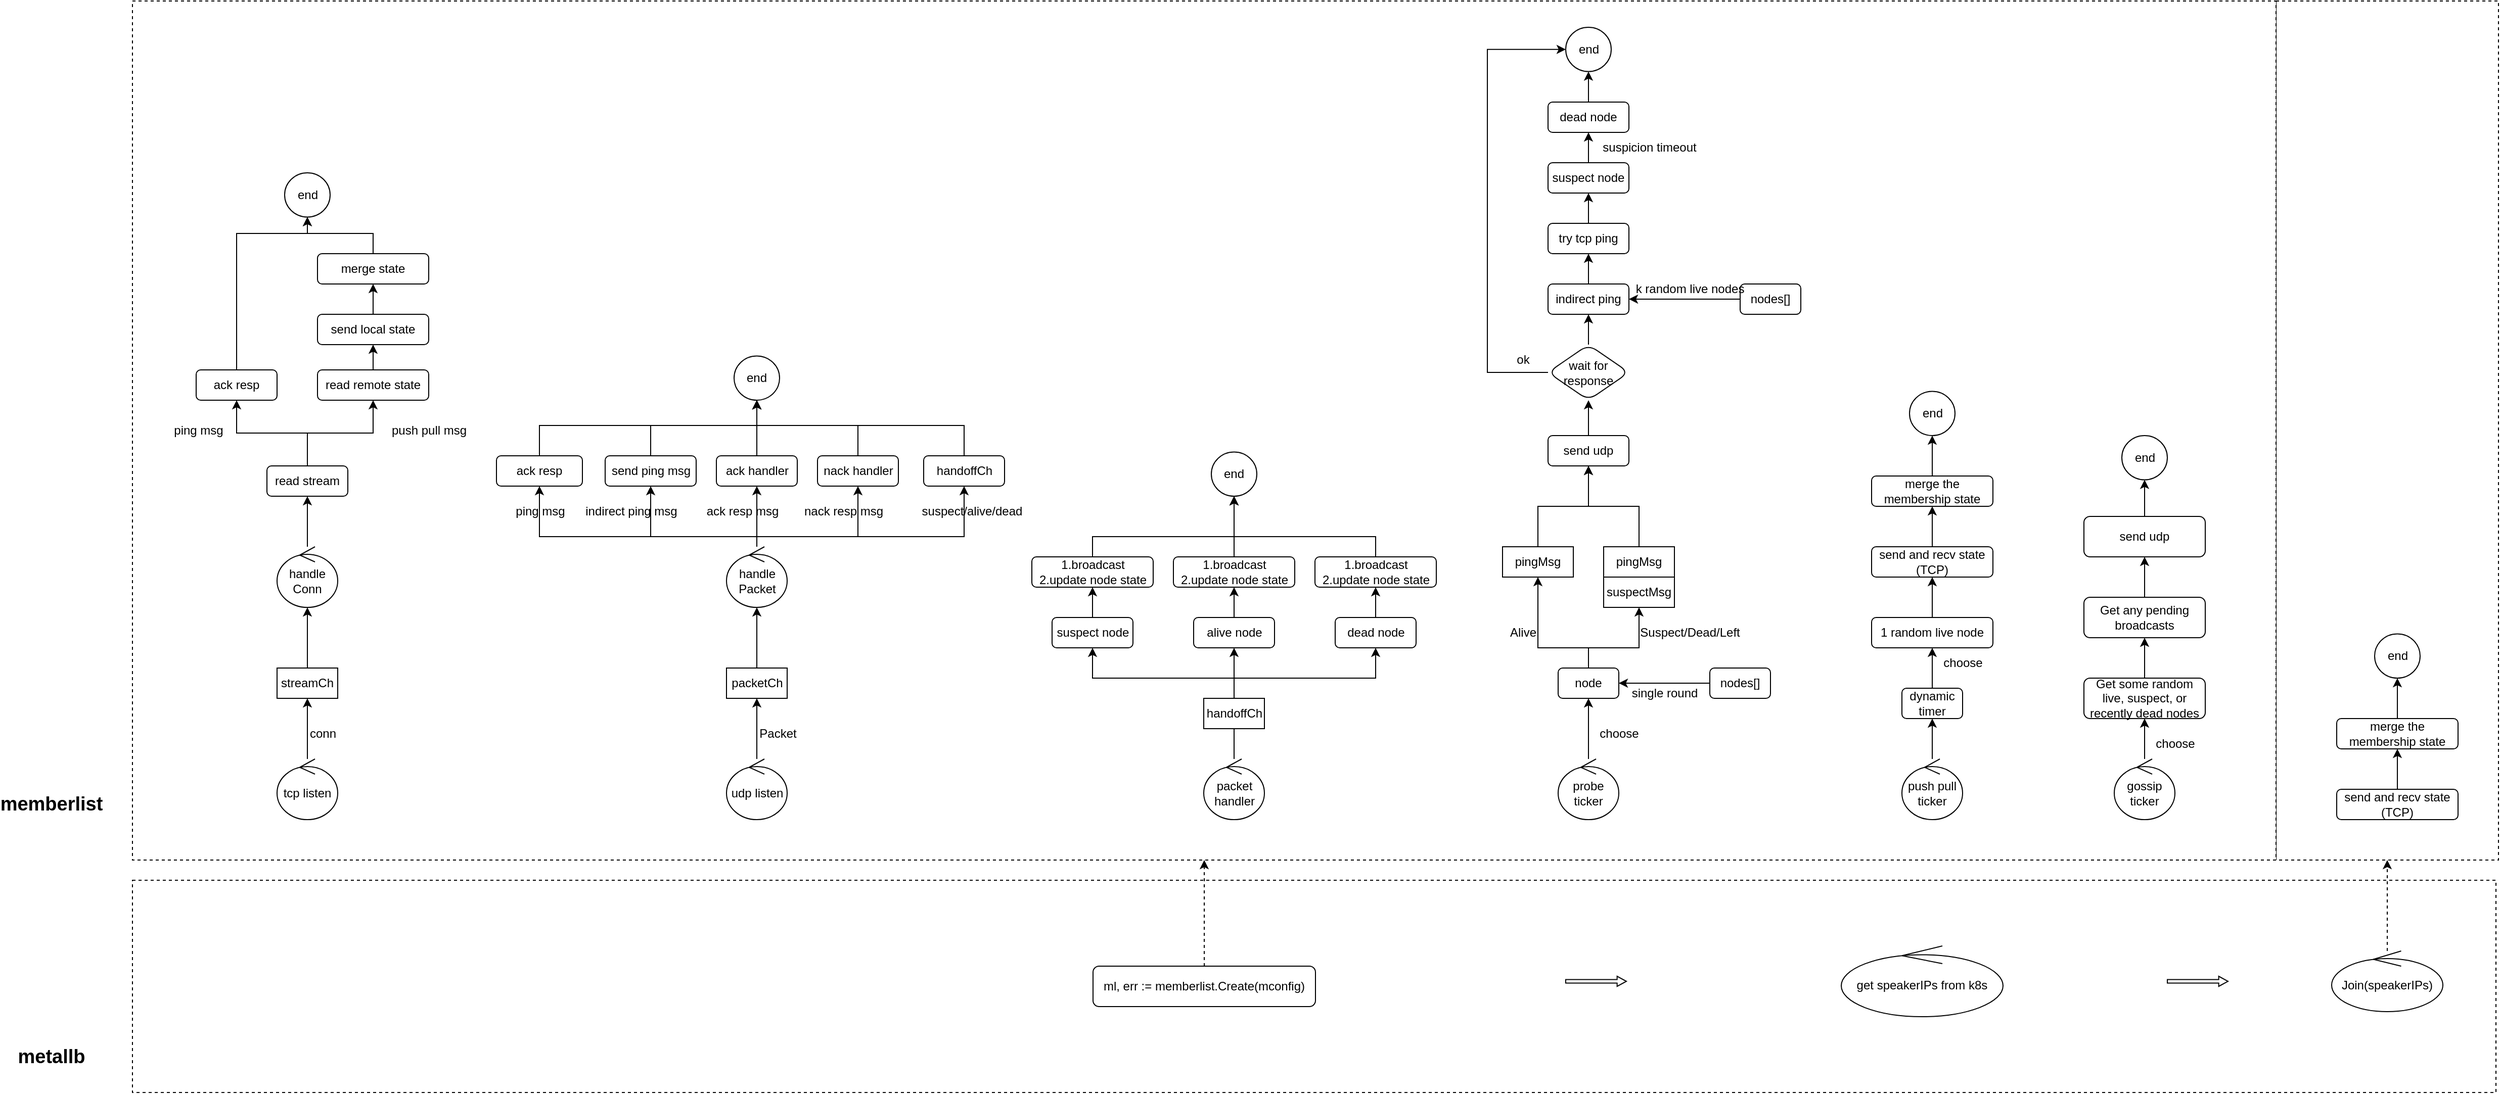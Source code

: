 <mxfile version="21.1.8" type="github">
  <diagram name="第 1 页" id="9MD7QYnVdQZ_yIGFcesc">
    <mxGraphModel dx="3154" dy="1870" grid="1" gridSize="10" guides="1" tooltips="1" connect="1" arrows="1" fold="1" page="1" pageScale="1" pageWidth="827" pageHeight="1169" math="0" shadow="0">
      <root>
        <mxCell id="0" />
        <mxCell id="1" parent="0" />
        <mxCell id="irMAhHrApljEcgqldzBg-96" value="" style="rounded=0;whiteSpace=wrap;html=1;dashed=1;" vertex="1" parent="1">
          <mxGeometry x="860" y="-610" width="220" height="850" as="geometry" />
        </mxCell>
        <mxCell id="irMAhHrApljEcgqldzBg-95" value="" style="rounded=0;whiteSpace=wrap;html=1;dashed=1;" vertex="1" parent="1">
          <mxGeometry x="-1260" y="-610" width="2120" height="850" as="geometry" />
        </mxCell>
        <mxCell id="irMAhHrApljEcgqldzBg-94" value="" style="rounded=0;whiteSpace=wrap;html=1;dashed=1;" vertex="1" parent="1">
          <mxGeometry x="-1260" y="260" width="2337.5" height="210" as="geometry" />
        </mxCell>
        <mxCell id="irMAhHrApljEcgqldzBg-100" value="" style="edgeStyle=orthogonalEdgeStyle;rounded=0;orthogonalLoop=1;jettySize=auto;html=1;dashed=1;" edge="1" parent="1" source="_zm0CQRuYTHYO6aYQds6-1" target="irMAhHrApljEcgqldzBg-95">
          <mxGeometry relative="1" as="geometry" />
        </mxCell>
        <mxCell id="_zm0CQRuYTHYO6aYQds6-1" value="ml, err := memberlist.Create(mconfig)" style="rounded=1;whiteSpace=wrap;html=1;" parent="1" vertex="1">
          <mxGeometry x="-310" y="345" width="220" height="40" as="geometry" />
        </mxCell>
        <mxCell id="_zm0CQRuYTHYO6aYQds6-3" value="get speakerIPs from k8s" style="ellipse;shape=umlControl;whiteSpace=wrap;html=1;" parent="1" vertex="1">
          <mxGeometry x="430" y="325" width="160" height="70" as="geometry" />
        </mxCell>
        <mxCell id="irMAhHrApljEcgqldzBg-101" value="" style="edgeStyle=orthogonalEdgeStyle;rounded=0;orthogonalLoop=1;jettySize=auto;html=1;dashed=1;" edge="1" parent="1" source="_zm0CQRuYTHYO6aYQds6-4" target="irMAhHrApljEcgqldzBg-96">
          <mxGeometry relative="1" as="geometry" />
        </mxCell>
        <mxCell id="_zm0CQRuYTHYO6aYQds6-4" value="Join(speakerIPs)" style="ellipse;shape=umlControl;whiteSpace=wrap;html=1;" parent="1" vertex="1">
          <mxGeometry x="915" y="330" width="110" height="60" as="geometry" />
        </mxCell>
        <mxCell id="_zm0CQRuYTHYO6aYQds6-5" value="" style="shape=singleArrow;whiteSpace=wrap;html=1;arrowWidth=0.352;arrowSize=0.153;" parent="1" vertex="1">
          <mxGeometry x="157.5" y="355" width="60" height="10" as="geometry" />
        </mxCell>
        <mxCell id="_zm0CQRuYTHYO6aYQds6-6" value="" style="shape=singleArrow;whiteSpace=wrap;html=1;arrowWidth=0.352;arrowSize=0.153;" parent="1" vertex="1">
          <mxGeometry x="752.5" y="355" width="60" height="10" as="geometry" />
        </mxCell>
        <mxCell id="_zm0CQRuYTHYO6aYQds6-11" value="" style="edgeStyle=orthogonalEdgeStyle;rounded=0;orthogonalLoop=1;jettySize=auto;html=1;" parent="1" source="_zm0CQRuYTHYO6aYQds6-7" target="_zm0CQRuYTHYO6aYQds6-10" edge="1">
          <mxGeometry relative="1" as="geometry" />
        </mxCell>
        <mxCell id="_zm0CQRuYTHYO6aYQds6-7" value="tcp listen" style="ellipse;shape=umlControl;whiteSpace=wrap;html=1;" parent="1" vertex="1">
          <mxGeometry x="-1117" y="140" width="60" height="60" as="geometry" />
        </mxCell>
        <mxCell id="_zm0CQRuYTHYO6aYQds6-13" value="" style="edgeStyle=orthogonalEdgeStyle;rounded=0;orthogonalLoop=1;jettySize=auto;html=1;" parent="1" source="_zm0CQRuYTHYO6aYQds6-9" target="_zm0CQRuYTHYO6aYQds6-12" edge="1">
          <mxGeometry relative="1" as="geometry" />
        </mxCell>
        <mxCell id="_zm0CQRuYTHYO6aYQds6-9" value="udp listen" style="ellipse;shape=umlControl;whiteSpace=wrap;html=1;" parent="1" vertex="1">
          <mxGeometry x="-672.5" y="140" width="60" height="60" as="geometry" />
        </mxCell>
        <mxCell id="_zm0CQRuYTHYO6aYQds6-21" value="" style="edgeStyle=orthogonalEdgeStyle;rounded=0;orthogonalLoop=1;jettySize=auto;html=1;" parent="1" source="_zm0CQRuYTHYO6aYQds6-10" target="_zm0CQRuYTHYO6aYQds6-20" edge="1">
          <mxGeometry relative="1" as="geometry" />
        </mxCell>
        <mxCell id="_zm0CQRuYTHYO6aYQds6-10" value="streamCh" style="whiteSpace=wrap;html=1;" parent="1" vertex="1">
          <mxGeometry x="-1117" y="50" width="60" height="30" as="geometry" />
        </mxCell>
        <mxCell id="_zm0CQRuYTHYO6aYQds6-19" value="" style="edgeStyle=orthogonalEdgeStyle;rounded=0;orthogonalLoop=1;jettySize=auto;html=1;" parent="1" source="_zm0CQRuYTHYO6aYQds6-12" target="_zm0CQRuYTHYO6aYQds6-17" edge="1">
          <mxGeometry relative="1" as="geometry" />
        </mxCell>
        <mxCell id="_zm0CQRuYTHYO6aYQds6-12" value="packetCh" style="whiteSpace=wrap;html=1;" parent="1" vertex="1">
          <mxGeometry x="-672.5" y="50" width="60" height="30" as="geometry" />
        </mxCell>
        <mxCell id="_zm0CQRuYTHYO6aYQds6-14" value="conn" style="text;html=1;align=center;verticalAlign=middle;resizable=0;points=[];autosize=1;strokeColor=none;fillColor=none;" parent="1" vertex="1">
          <mxGeometry x="-1097" y="100" width="50" height="30" as="geometry" />
        </mxCell>
        <mxCell id="_zm0CQRuYTHYO6aYQds6-15" value="Packet" style="text;html=1;align=center;verticalAlign=middle;resizable=0;points=[];autosize=1;strokeColor=none;fillColor=none;" parent="1" vertex="1">
          <mxGeometry x="-652.5" y="100" width="60" height="30" as="geometry" />
        </mxCell>
        <mxCell id="irMAhHrApljEcgqldzBg-36" value="" style="edgeStyle=orthogonalEdgeStyle;rounded=0;orthogonalLoop=1;jettySize=auto;html=1;entryX=0.5;entryY=1;entryDx=0;entryDy=0;" edge="1" parent="1" source="_zm0CQRuYTHYO6aYQds6-17" target="irMAhHrApljEcgqldzBg-35">
          <mxGeometry relative="1" as="geometry">
            <mxPoint x="-832.5" y="-20" as="targetPoint" />
            <Array as="points">
              <mxPoint x="-642.5" y="-80" />
              <mxPoint x="-857.5" y="-80" />
              <mxPoint x="-857.5" y="-130" />
            </Array>
          </mxGeometry>
        </mxCell>
        <mxCell id="irMAhHrApljEcgqldzBg-39" value="" style="edgeStyle=orthogonalEdgeStyle;rounded=0;orthogonalLoop=1;jettySize=auto;html=1;" edge="1" parent="1" source="_zm0CQRuYTHYO6aYQds6-17" target="irMAhHrApljEcgqldzBg-38">
          <mxGeometry relative="1" as="geometry">
            <Array as="points">
              <mxPoint x="-642.5" y="-80" />
              <mxPoint x="-747.5" y="-80" />
            </Array>
          </mxGeometry>
        </mxCell>
        <mxCell id="irMAhHrApljEcgqldzBg-41" value="" style="edgeStyle=orthogonalEdgeStyle;rounded=0;orthogonalLoop=1;jettySize=auto;html=1;entryX=0.5;entryY=1;entryDx=0;entryDy=0;" edge="1" parent="1" source="_zm0CQRuYTHYO6aYQds6-17" target="irMAhHrApljEcgqldzBg-34">
          <mxGeometry relative="1" as="geometry">
            <Array as="points">
              <mxPoint x="-642.5" y="-120" />
              <mxPoint x="-642.5" y="-120" />
            </Array>
          </mxGeometry>
        </mxCell>
        <mxCell id="irMAhHrApljEcgqldzBg-45" value="" style="edgeStyle=orthogonalEdgeStyle;rounded=0;orthogonalLoop=1;jettySize=auto;html=1;entryX=0.5;entryY=1;entryDx=0;entryDy=0;" edge="1" parent="1" source="_zm0CQRuYTHYO6aYQds6-17" target="irMAhHrApljEcgqldzBg-43">
          <mxGeometry relative="1" as="geometry">
            <mxPoint x="-562.5" y="-40" as="targetPoint" />
            <Array as="points">
              <mxPoint x="-642.5" y="-80" />
              <mxPoint x="-542.5" y="-80" />
            </Array>
          </mxGeometry>
        </mxCell>
        <mxCell id="irMAhHrApljEcgqldzBg-82" value="" style="edgeStyle=orthogonalEdgeStyle;rounded=0;orthogonalLoop=1;jettySize=auto;html=1;entryX=0.5;entryY=1;entryDx=0;entryDy=0;" edge="1" parent="1" source="_zm0CQRuYTHYO6aYQds6-17" target="irMAhHrApljEcgqldzBg-72">
          <mxGeometry relative="1" as="geometry">
            <mxPoint x="-562.5" y="-40" as="targetPoint" />
            <Array as="points">
              <mxPoint x="-642.5" y="-80" />
              <mxPoint x="-437.5" y="-80" />
            </Array>
          </mxGeometry>
        </mxCell>
        <mxCell id="_zm0CQRuYTHYO6aYQds6-17" value="handle Packet" style="ellipse;shape=umlControl;whiteSpace=wrap;html=1;" parent="1" vertex="1">
          <mxGeometry x="-672.5" y="-70" width="60" height="60" as="geometry" />
        </mxCell>
        <mxCell id="irMAhHrApljEcgqldzBg-17" value="" style="edgeStyle=orthogonalEdgeStyle;rounded=0;orthogonalLoop=1;jettySize=auto;html=1;" edge="1" parent="1" source="_zm0CQRuYTHYO6aYQds6-20" target="irMAhHrApljEcgqldzBg-16">
          <mxGeometry relative="1" as="geometry" />
        </mxCell>
        <mxCell id="_zm0CQRuYTHYO6aYQds6-20" value="handle Conn" style="ellipse;shape=umlControl;whiteSpace=wrap;html=1;" parent="1" vertex="1">
          <mxGeometry x="-1117" y="-70" width="60" height="60" as="geometry" />
        </mxCell>
        <mxCell id="z3RiR-7F6DMgzCrLbqqR-8" value="" style="edgeStyle=orthogonalEdgeStyle;rounded=0;orthogonalLoop=1;jettySize=auto;html=1;" parent="1" source="_zm0CQRuYTHYO6aYQds6-24" target="z3RiR-7F6DMgzCrLbqqR-6" edge="1">
          <mxGeometry relative="1" as="geometry" />
        </mxCell>
        <mxCell id="_zm0CQRuYTHYO6aYQds6-24" value="probe ticker" style="ellipse;shape=umlControl;whiteSpace=wrap;html=1;" parent="1" vertex="1">
          <mxGeometry x="150" y="140" width="60" height="60" as="geometry" />
        </mxCell>
        <mxCell id="z3RiR-7F6DMgzCrLbqqR-50" value="" style="edgeStyle=orthogonalEdgeStyle;rounded=0;orthogonalLoop=1;jettySize=auto;html=1;" parent="1" source="_zm0CQRuYTHYO6aYQds6-25" target="z3RiR-7F6DMgzCrLbqqR-41" edge="1">
          <mxGeometry relative="1" as="geometry" />
        </mxCell>
        <mxCell id="_zm0CQRuYTHYO6aYQds6-25" value="push pull ticker" style="ellipse;shape=umlControl;whiteSpace=wrap;html=1;" parent="1" vertex="1">
          <mxGeometry x="490" y="140" width="60" height="60" as="geometry" />
        </mxCell>
        <mxCell id="irMAhHrApljEcgqldzBg-8" value="" style="edgeStyle=orthogonalEdgeStyle;rounded=0;orthogonalLoop=1;jettySize=auto;html=1;" edge="1" parent="1" source="_zm0CQRuYTHYO6aYQds6-26" target="irMAhHrApljEcgqldzBg-7">
          <mxGeometry relative="1" as="geometry" />
        </mxCell>
        <mxCell id="_zm0CQRuYTHYO6aYQds6-26" value="gossip&lt;br&gt;ticker" style="ellipse;shape=umlControl;whiteSpace=wrap;html=1;" parent="1" vertex="1">
          <mxGeometry x="700" y="140" width="60" height="60" as="geometry" />
        </mxCell>
        <mxCell id="z3RiR-7F6DMgzCrLbqqR-17" value="" style="edgeStyle=orthogonalEdgeStyle;rounded=0;orthogonalLoop=1;jettySize=auto;html=1;" parent="1" source="z3RiR-7F6DMgzCrLbqqR-1" target="z3RiR-7F6DMgzCrLbqqR-4" edge="1">
          <mxGeometry relative="1" as="geometry" />
        </mxCell>
        <mxCell id="z3RiR-7F6DMgzCrLbqqR-1" value="pingMsg" style="whiteSpace=wrap;html=1;" parent="1" vertex="1">
          <mxGeometry x="95" y="-70" width="70" height="30" as="geometry" />
        </mxCell>
        <mxCell id="z3RiR-7F6DMgzCrLbqqR-18" value="" style="edgeStyle=orthogonalEdgeStyle;rounded=0;orthogonalLoop=1;jettySize=auto;html=1;" parent="1" source="z3RiR-7F6DMgzCrLbqqR-2" target="z3RiR-7F6DMgzCrLbqqR-4" edge="1">
          <mxGeometry relative="1" as="geometry" />
        </mxCell>
        <mxCell id="z3RiR-7F6DMgzCrLbqqR-2" value="pingMsg" style="whiteSpace=wrap;html=1;" parent="1" vertex="1">
          <mxGeometry x="195" y="-70" width="70" height="30" as="geometry" />
        </mxCell>
        <mxCell id="z3RiR-7F6DMgzCrLbqqR-3" value="suspectMsg" style="whiteSpace=wrap;html=1;" parent="1" vertex="1">
          <mxGeometry x="195" y="-40" width="70" height="30" as="geometry" />
        </mxCell>
        <mxCell id="z3RiR-7F6DMgzCrLbqqR-24" value="" style="edgeStyle=orthogonalEdgeStyle;rounded=0;orthogonalLoop=1;jettySize=auto;html=1;" parent="1" source="z3RiR-7F6DMgzCrLbqqR-4" target="z3RiR-7F6DMgzCrLbqqR-23" edge="1">
          <mxGeometry relative="1" as="geometry" />
        </mxCell>
        <mxCell id="z3RiR-7F6DMgzCrLbqqR-4" value="send udp" style="rounded=1;whiteSpace=wrap;html=1;" parent="1" vertex="1">
          <mxGeometry x="140" y="-180" width="80" height="30" as="geometry" />
        </mxCell>
        <mxCell id="z3RiR-7F6DMgzCrLbqqR-9" value="" style="edgeStyle=orthogonalEdgeStyle;rounded=0;orthogonalLoop=1;jettySize=auto;html=1;" parent="1" source="z3RiR-7F6DMgzCrLbqqR-5" target="z3RiR-7F6DMgzCrLbqqR-6" edge="1">
          <mxGeometry relative="1" as="geometry" />
        </mxCell>
        <mxCell id="z3RiR-7F6DMgzCrLbqqR-5" value="nodes[]" style="rounded=1;whiteSpace=wrap;html=1;" parent="1" vertex="1">
          <mxGeometry x="300" y="50" width="60" height="30" as="geometry" />
        </mxCell>
        <mxCell id="z3RiR-7F6DMgzCrLbqqR-12" value="" style="edgeStyle=orthogonalEdgeStyle;rounded=0;orthogonalLoop=1;jettySize=auto;html=1;entryX=0.5;entryY=1;entryDx=0;entryDy=0;" parent="1" source="z3RiR-7F6DMgzCrLbqqR-6" target="z3RiR-7F6DMgzCrLbqqR-1" edge="1">
          <mxGeometry relative="1" as="geometry">
            <Array as="points">
              <mxPoint x="180" y="30" />
              <mxPoint x="130" y="30" />
            </Array>
          </mxGeometry>
        </mxCell>
        <mxCell id="z3RiR-7F6DMgzCrLbqqR-13" value="" style="edgeStyle=orthogonalEdgeStyle;rounded=0;orthogonalLoop=1;jettySize=auto;html=1;entryX=0.5;entryY=1;entryDx=0;entryDy=0;" parent="1" source="z3RiR-7F6DMgzCrLbqqR-6" target="z3RiR-7F6DMgzCrLbqqR-3" edge="1">
          <mxGeometry relative="1" as="geometry">
            <Array as="points">
              <mxPoint x="180" y="30" />
              <mxPoint x="230" y="30" />
            </Array>
          </mxGeometry>
        </mxCell>
        <mxCell id="z3RiR-7F6DMgzCrLbqqR-6" value="node" style="rounded=1;whiteSpace=wrap;html=1;" parent="1" vertex="1">
          <mxGeometry x="150" y="50" width="60" height="30" as="geometry" />
        </mxCell>
        <mxCell id="z3RiR-7F6DMgzCrLbqqR-10" value="choose" style="text;html=1;align=center;verticalAlign=middle;resizable=0;points=[];autosize=1;strokeColor=none;fillColor=none;" parent="1" vertex="1">
          <mxGeometry x="180" y="100" width="60" height="30" as="geometry" />
        </mxCell>
        <mxCell id="z3RiR-7F6DMgzCrLbqqR-11" value="single round" style="text;html=1;align=center;verticalAlign=middle;resizable=0;points=[];autosize=1;strokeColor=none;fillColor=none;" parent="1" vertex="1">
          <mxGeometry x="210" y="60" width="90" height="30" as="geometry" />
        </mxCell>
        <mxCell id="z3RiR-7F6DMgzCrLbqqR-15" value="Alive" style="text;html=1;align=center;verticalAlign=middle;resizable=0;points=[];autosize=1;strokeColor=none;fillColor=none;" parent="1" vertex="1">
          <mxGeometry x="90" width="50" height="30" as="geometry" />
        </mxCell>
        <mxCell id="z3RiR-7F6DMgzCrLbqqR-16" value="Suspect/Dead/Left" style="text;html=1;align=center;verticalAlign=middle;resizable=0;points=[];autosize=1;strokeColor=none;fillColor=none;" parent="1" vertex="1">
          <mxGeometry x="220" width="120" height="30" as="geometry" />
        </mxCell>
        <mxCell id="z3RiR-7F6DMgzCrLbqqR-26" value="" style="edgeStyle=orthogonalEdgeStyle;rounded=0;orthogonalLoop=1;jettySize=auto;html=1;entryX=0;entryY=0.5;entryDx=0;entryDy=0;" parent="1" source="z3RiR-7F6DMgzCrLbqqR-23" target="z3RiR-7F6DMgzCrLbqqR-25" edge="1">
          <mxGeometry relative="1" as="geometry">
            <mxPoint x="150" y="-550" as="targetPoint" />
            <Array as="points">
              <mxPoint x="80" y="-243" />
              <mxPoint x="80" y="-562" />
            </Array>
          </mxGeometry>
        </mxCell>
        <mxCell id="z3RiR-7F6DMgzCrLbqqR-46" value="" style="edgeStyle=orthogonalEdgeStyle;rounded=0;orthogonalLoop=1;jettySize=auto;html=1;" parent="1" source="z3RiR-7F6DMgzCrLbqqR-23" target="z3RiR-7F6DMgzCrLbqqR-42" edge="1">
          <mxGeometry relative="1" as="geometry" />
        </mxCell>
        <mxCell id="z3RiR-7F6DMgzCrLbqqR-23" value="wait for response" style="rhombus;whiteSpace=wrap;html=1;rounded=1;" parent="1" vertex="1">
          <mxGeometry x="140" y="-270" width="80" height="55" as="geometry" />
        </mxCell>
        <mxCell id="z3RiR-7F6DMgzCrLbqqR-25" value="end" style="ellipse;whiteSpace=wrap;html=1;rounded=1;" parent="1" vertex="1">
          <mxGeometry x="157.5" y="-584" width="45" height="43.75" as="geometry" />
        </mxCell>
        <mxCell id="z3RiR-7F6DMgzCrLbqqR-27" value="ok" style="text;html=1;align=center;verticalAlign=middle;resizable=0;points=[];autosize=1;strokeColor=none;fillColor=none;" parent="1" vertex="1">
          <mxGeometry x="95" y="-270" width="40" height="30" as="geometry" />
        </mxCell>
        <mxCell id="z3RiR-7F6DMgzCrLbqqR-35" value="" style="edgeStyle=orthogonalEdgeStyle;rounded=0;orthogonalLoop=1;jettySize=auto;html=1;" parent="1" source="z3RiR-7F6DMgzCrLbqqR-32" target="z3RiR-7F6DMgzCrLbqqR-34" edge="1">
          <mxGeometry relative="1" as="geometry" />
        </mxCell>
        <mxCell id="z3RiR-7F6DMgzCrLbqqR-32" value="try tcp ping" style="rounded=1;whiteSpace=wrap;html=1;" parent="1" vertex="1">
          <mxGeometry x="140" y="-390" width="80" height="30" as="geometry" />
        </mxCell>
        <mxCell id="z3RiR-7F6DMgzCrLbqqR-37" value="" style="edgeStyle=orthogonalEdgeStyle;rounded=0;orthogonalLoop=1;jettySize=auto;html=1;" parent="1" source="z3RiR-7F6DMgzCrLbqqR-34" target="z3RiR-7F6DMgzCrLbqqR-36" edge="1">
          <mxGeometry relative="1" as="geometry" />
        </mxCell>
        <mxCell id="z3RiR-7F6DMgzCrLbqqR-34" value="suspect node" style="rounded=1;whiteSpace=wrap;html=1;" parent="1" vertex="1">
          <mxGeometry x="140" y="-450" width="80" height="30" as="geometry" />
        </mxCell>
        <mxCell id="z3RiR-7F6DMgzCrLbqqR-39" value="" style="edgeStyle=orthogonalEdgeStyle;rounded=0;orthogonalLoop=1;jettySize=auto;html=1;" parent="1" source="z3RiR-7F6DMgzCrLbqqR-36" target="z3RiR-7F6DMgzCrLbqqR-25" edge="1">
          <mxGeometry relative="1" as="geometry" />
        </mxCell>
        <mxCell id="z3RiR-7F6DMgzCrLbqqR-36" value="dead node" style="rounded=1;whiteSpace=wrap;html=1;" parent="1" vertex="1">
          <mxGeometry x="140" y="-510" width="80" height="30" as="geometry" />
        </mxCell>
        <mxCell id="z3RiR-7F6DMgzCrLbqqR-38" value="suspicion timeout" style="text;html=1;align=center;verticalAlign=middle;resizable=0;points=[];autosize=1;strokeColor=none;fillColor=none;" parent="1" vertex="1">
          <mxGeometry x="180" y="-480" width="120" height="30" as="geometry" />
        </mxCell>
        <mxCell id="z3RiR-7F6DMgzCrLbqqR-51" value="" style="edgeStyle=orthogonalEdgeStyle;rounded=0;orthogonalLoop=1;jettySize=auto;html=1;" parent="1" source="z3RiR-7F6DMgzCrLbqqR-41" target="z3RiR-7F6DMgzCrLbqqR-49" edge="1">
          <mxGeometry relative="1" as="geometry" />
        </mxCell>
        <mxCell id="z3RiR-7F6DMgzCrLbqqR-41" value="dynamic timer" style="rounded=1;whiteSpace=wrap;html=1;" parent="1" vertex="1">
          <mxGeometry x="490" y="70" width="60" height="30" as="geometry" />
        </mxCell>
        <mxCell id="z3RiR-7F6DMgzCrLbqqR-48" value="" style="edgeStyle=orthogonalEdgeStyle;rounded=0;orthogonalLoop=1;jettySize=auto;html=1;" parent="1" source="z3RiR-7F6DMgzCrLbqqR-42" target="z3RiR-7F6DMgzCrLbqqR-32" edge="1">
          <mxGeometry relative="1" as="geometry" />
        </mxCell>
        <mxCell id="z3RiR-7F6DMgzCrLbqqR-42" value="indirect ping" style="rounded=1;whiteSpace=wrap;html=1;" parent="1" vertex="1">
          <mxGeometry x="140" y="-330" width="80" height="30" as="geometry" />
        </mxCell>
        <mxCell id="z3RiR-7F6DMgzCrLbqqR-44" value="" style="edgeStyle=orthogonalEdgeStyle;rounded=0;orthogonalLoop=1;jettySize=auto;html=1;" parent="1" source="z3RiR-7F6DMgzCrLbqqR-43" target="z3RiR-7F6DMgzCrLbqqR-42" edge="1">
          <mxGeometry relative="1" as="geometry" />
        </mxCell>
        <mxCell id="z3RiR-7F6DMgzCrLbqqR-43" value="nodes[]" style="rounded=1;whiteSpace=wrap;html=1;" parent="1" vertex="1">
          <mxGeometry x="330" y="-330" width="60" height="30" as="geometry" />
        </mxCell>
        <mxCell id="z3RiR-7F6DMgzCrLbqqR-45" value="k random live nodes" style="text;html=1;align=center;verticalAlign=middle;resizable=0;points=[];autosize=1;strokeColor=none;fillColor=none;" parent="1" vertex="1">
          <mxGeometry x="215" y="-340" width="130" height="30" as="geometry" />
        </mxCell>
        <mxCell id="irMAhHrApljEcgqldzBg-2" value="" style="edgeStyle=orthogonalEdgeStyle;rounded=0;orthogonalLoop=1;jettySize=auto;html=1;" edge="1" parent="1" source="z3RiR-7F6DMgzCrLbqqR-49" target="irMAhHrApljEcgqldzBg-1">
          <mxGeometry relative="1" as="geometry" />
        </mxCell>
        <mxCell id="z3RiR-7F6DMgzCrLbqqR-49" value="1 random live node" style="rounded=1;whiteSpace=wrap;html=1;" parent="1" vertex="1">
          <mxGeometry x="460" width="120" height="30" as="geometry" />
        </mxCell>
        <mxCell id="z3RiR-7F6DMgzCrLbqqR-52" value="choose" style="text;html=1;align=center;verticalAlign=middle;resizable=0;points=[];autosize=1;strokeColor=none;fillColor=none;" parent="1" vertex="1">
          <mxGeometry x="520" y="30" width="60" height="30" as="geometry" />
        </mxCell>
        <mxCell id="irMAhHrApljEcgqldzBg-4" value="" style="edgeStyle=orthogonalEdgeStyle;rounded=0;orthogonalLoop=1;jettySize=auto;html=1;" edge="1" parent="1" source="irMAhHrApljEcgqldzBg-1" target="irMAhHrApljEcgqldzBg-3">
          <mxGeometry relative="1" as="geometry" />
        </mxCell>
        <mxCell id="irMAhHrApljEcgqldzBg-1" value="send and recv state&lt;br&gt;(TCP)" style="rounded=1;whiteSpace=wrap;html=1;" vertex="1" parent="1">
          <mxGeometry x="460" y="-70" width="120" height="30" as="geometry" />
        </mxCell>
        <mxCell id="irMAhHrApljEcgqldzBg-6" value="" style="edgeStyle=orthogonalEdgeStyle;rounded=0;orthogonalLoop=1;jettySize=auto;html=1;" edge="1" parent="1" source="irMAhHrApljEcgqldzBg-3" target="irMAhHrApljEcgqldzBg-5">
          <mxGeometry relative="1" as="geometry" />
        </mxCell>
        <mxCell id="irMAhHrApljEcgqldzBg-3" value="merge the membership state" style="rounded=1;whiteSpace=wrap;html=1;" vertex="1" parent="1">
          <mxGeometry x="460" y="-140" width="120" height="30" as="geometry" />
        </mxCell>
        <mxCell id="irMAhHrApljEcgqldzBg-5" value="end" style="ellipse;whiteSpace=wrap;html=1;rounded=1;" vertex="1" parent="1">
          <mxGeometry x="497.5" y="-223.75" width="45" height="43.75" as="geometry" />
        </mxCell>
        <mxCell id="irMAhHrApljEcgqldzBg-11" value="" style="edgeStyle=orthogonalEdgeStyle;rounded=0;orthogonalLoop=1;jettySize=auto;html=1;" edge="1" parent="1" source="irMAhHrApljEcgqldzBg-7" target="irMAhHrApljEcgqldzBg-10">
          <mxGeometry relative="1" as="geometry" />
        </mxCell>
        <mxCell id="irMAhHrApljEcgqldzBg-7" value="Get some random live, suspect, or recently dead nodes" style="rounded=1;whiteSpace=wrap;html=1;" vertex="1" parent="1">
          <mxGeometry x="670" y="60" width="120" height="40" as="geometry" />
        </mxCell>
        <mxCell id="irMAhHrApljEcgqldzBg-9" value="choose" style="text;html=1;align=center;verticalAlign=middle;resizable=0;points=[];autosize=1;strokeColor=none;fillColor=none;" vertex="1" parent="1">
          <mxGeometry x="730" y="110" width="60" height="30" as="geometry" />
        </mxCell>
        <mxCell id="irMAhHrApljEcgqldzBg-13" value="" style="edgeStyle=orthogonalEdgeStyle;rounded=0;orthogonalLoop=1;jettySize=auto;html=1;" edge="1" parent="1" source="irMAhHrApljEcgqldzBg-10" target="irMAhHrApljEcgqldzBg-12">
          <mxGeometry relative="1" as="geometry" />
        </mxCell>
        <mxCell id="irMAhHrApljEcgqldzBg-10" value="Get any pending broadcasts" style="rounded=1;whiteSpace=wrap;html=1;" vertex="1" parent="1">
          <mxGeometry x="670" y="-20" width="120" height="40" as="geometry" />
        </mxCell>
        <mxCell id="irMAhHrApljEcgqldzBg-15" value="" style="edgeStyle=orthogonalEdgeStyle;rounded=0;orthogonalLoop=1;jettySize=auto;html=1;" edge="1" parent="1" source="irMAhHrApljEcgqldzBg-12" target="irMAhHrApljEcgqldzBg-14">
          <mxGeometry relative="1" as="geometry" />
        </mxCell>
        <mxCell id="irMAhHrApljEcgqldzBg-12" value="send udp" style="rounded=1;whiteSpace=wrap;html=1;" vertex="1" parent="1">
          <mxGeometry x="670" y="-100" width="120" height="40" as="geometry" />
        </mxCell>
        <mxCell id="irMAhHrApljEcgqldzBg-14" value="end" style="ellipse;whiteSpace=wrap;html=1;rounded=1;" vertex="1" parent="1">
          <mxGeometry x="707.5" y="-180" width="45" height="43.75" as="geometry" />
        </mxCell>
        <mxCell id="irMAhHrApljEcgqldzBg-19" value="" style="edgeStyle=orthogonalEdgeStyle;rounded=0;orthogonalLoop=1;jettySize=auto;html=1;" edge="1" parent="1" source="irMAhHrApljEcgqldzBg-16" target="irMAhHrApljEcgqldzBg-18">
          <mxGeometry relative="1" as="geometry" />
        </mxCell>
        <mxCell id="irMAhHrApljEcgqldzBg-23" value="" style="edgeStyle=orthogonalEdgeStyle;rounded=0;orthogonalLoop=1;jettySize=auto;html=1;" edge="1" parent="1" source="irMAhHrApljEcgqldzBg-16" target="irMAhHrApljEcgqldzBg-22">
          <mxGeometry relative="1" as="geometry" />
        </mxCell>
        <mxCell id="irMAhHrApljEcgqldzBg-16" value="read stream" style="rounded=1;whiteSpace=wrap;html=1;" vertex="1" parent="1">
          <mxGeometry x="-1127" y="-150" width="80" height="30" as="geometry" />
        </mxCell>
        <mxCell id="irMAhHrApljEcgqldzBg-26" value="" style="edgeStyle=orthogonalEdgeStyle;rounded=0;orthogonalLoop=1;jettySize=auto;html=1;" edge="1" parent="1" source="irMAhHrApljEcgqldzBg-18" target="irMAhHrApljEcgqldzBg-25">
          <mxGeometry relative="1" as="geometry" />
        </mxCell>
        <mxCell id="irMAhHrApljEcgqldzBg-18" value="read remote state" style="rounded=1;whiteSpace=wrap;html=1;" vertex="1" parent="1">
          <mxGeometry x="-1077" y="-245" width="110" height="30" as="geometry" />
        </mxCell>
        <mxCell id="irMAhHrApljEcgqldzBg-20" value="push pull msg" style="text;html=1;align=center;verticalAlign=middle;resizable=0;points=[];autosize=1;strokeColor=none;fillColor=none;" vertex="1" parent="1">
          <mxGeometry x="-1017" y="-200" width="100" height="30" as="geometry" />
        </mxCell>
        <mxCell id="irMAhHrApljEcgqldzBg-33" value="" style="edgeStyle=orthogonalEdgeStyle;rounded=0;orthogonalLoop=1;jettySize=auto;html=1;entryX=0.5;entryY=1;entryDx=0;entryDy=0;" edge="1" parent="1" source="irMAhHrApljEcgqldzBg-22" target="irMAhHrApljEcgqldzBg-29">
          <mxGeometry relative="1" as="geometry">
            <mxPoint x="-1157" y="-325" as="targetPoint" />
            <Array as="points">
              <mxPoint x="-1157" y="-380" />
              <mxPoint x="-1087" y="-380" />
            </Array>
          </mxGeometry>
        </mxCell>
        <mxCell id="irMAhHrApljEcgqldzBg-22" value="ack resp" style="rounded=1;whiteSpace=wrap;html=1;" vertex="1" parent="1">
          <mxGeometry x="-1197" y="-245" width="80" height="30" as="geometry" />
        </mxCell>
        <mxCell id="irMAhHrApljEcgqldzBg-24" value="ping msg" style="text;html=1;align=center;verticalAlign=middle;resizable=0;points=[];autosize=1;strokeColor=none;fillColor=none;" vertex="1" parent="1">
          <mxGeometry x="-1230" y="-200" width="70" height="30" as="geometry" />
        </mxCell>
        <mxCell id="irMAhHrApljEcgqldzBg-28" value="" style="edgeStyle=orthogonalEdgeStyle;rounded=0;orthogonalLoop=1;jettySize=auto;html=1;" edge="1" parent="1" source="irMAhHrApljEcgqldzBg-25" target="irMAhHrApljEcgqldzBg-27">
          <mxGeometry relative="1" as="geometry" />
        </mxCell>
        <mxCell id="irMAhHrApljEcgqldzBg-25" value="send local state" style="rounded=1;whiteSpace=wrap;html=1;" vertex="1" parent="1">
          <mxGeometry x="-1077" y="-300" width="110" height="30" as="geometry" />
        </mxCell>
        <mxCell id="irMAhHrApljEcgqldzBg-31" value="" style="edgeStyle=orthogonalEdgeStyle;rounded=0;orthogonalLoop=1;jettySize=auto;html=1;entryX=0.5;entryY=1;entryDx=0;entryDy=0;" edge="1" parent="1" source="irMAhHrApljEcgqldzBg-27" target="irMAhHrApljEcgqldzBg-29">
          <mxGeometry relative="1" as="geometry">
            <mxPoint x="-1022" y="-440" as="targetPoint" />
            <Array as="points">
              <mxPoint x="-1022" y="-380" />
              <mxPoint x="-1087" y="-380" />
            </Array>
          </mxGeometry>
        </mxCell>
        <mxCell id="irMAhHrApljEcgqldzBg-27" value="merge state" style="rounded=1;whiteSpace=wrap;html=1;" vertex="1" parent="1">
          <mxGeometry x="-1077" y="-360" width="110" height="30" as="geometry" />
        </mxCell>
        <mxCell id="irMAhHrApljEcgqldzBg-29" value="end" style="ellipse;whiteSpace=wrap;html=1;rounded=1;" vertex="1" parent="1">
          <mxGeometry x="-1109.5" y="-440" width="45" height="43.75" as="geometry" />
        </mxCell>
        <mxCell id="irMAhHrApljEcgqldzBg-74" value="" style="edgeStyle=orthogonalEdgeStyle;rounded=0;orthogonalLoop=1;jettySize=auto;html=1;" edge="1" parent="1" source="irMAhHrApljEcgqldzBg-34" target="irMAhHrApljEcgqldzBg-73">
          <mxGeometry relative="1" as="geometry" />
        </mxCell>
        <mxCell id="irMAhHrApljEcgqldzBg-34" value="ack handler" style="rounded=1;whiteSpace=wrap;html=1;" vertex="1" parent="1">
          <mxGeometry x="-682.5" y="-160" width="80" height="30" as="geometry" />
        </mxCell>
        <mxCell id="irMAhHrApljEcgqldzBg-80" value="" style="edgeStyle=orthogonalEdgeStyle;rounded=0;orthogonalLoop=1;jettySize=auto;html=1;entryX=0.5;entryY=1;entryDx=0;entryDy=0;" edge="1" parent="1" source="irMAhHrApljEcgqldzBg-35" target="irMAhHrApljEcgqldzBg-73">
          <mxGeometry relative="1" as="geometry">
            <mxPoint x="-857.5" y="-240" as="targetPoint" />
            <Array as="points">
              <mxPoint x="-857.5" y="-190" />
              <mxPoint x="-642.5" y="-190" />
            </Array>
          </mxGeometry>
        </mxCell>
        <mxCell id="irMAhHrApljEcgqldzBg-35" value="ack resp" style="rounded=1;whiteSpace=wrap;html=1;" vertex="1" parent="1">
          <mxGeometry x="-900" y="-160" width="85" height="30" as="geometry" />
        </mxCell>
        <mxCell id="irMAhHrApljEcgqldzBg-37" value="ping msg" style="text;html=1;align=center;verticalAlign=middle;resizable=0;points=[];autosize=1;strokeColor=none;fillColor=none;" vertex="1" parent="1">
          <mxGeometry x="-892.5" y="-120" width="70" height="30" as="geometry" />
        </mxCell>
        <mxCell id="irMAhHrApljEcgqldzBg-78" value="" style="edgeStyle=orthogonalEdgeStyle;rounded=0;orthogonalLoop=1;jettySize=auto;html=1;entryX=0.5;entryY=1;entryDx=0;entryDy=0;" edge="1" parent="1" source="irMAhHrApljEcgqldzBg-38" target="irMAhHrApljEcgqldzBg-73">
          <mxGeometry relative="1" as="geometry">
            <mxPoint x="-747.5" y="-240" as="targetPoint" />
            <Array as="points">
              <mxPoint x="-747.5" y="-190" />
              <mxPoint x="-642.5" y="-190" />
            </Array>
          </mxGeometry>
        </mxCell>
        <mxCell id="irMAhHrApljEcgqldzBg-38" value="send ping msg" style="rounded=1;whiteSpace=wrap;html=1;" vertex="1" parent="1">
          <mxGeometry x="-792.5" y="-160" width="90" height="30" as="geometry" />
        </mxCell>
        <mxCell id="irMAhHrApljEcgqldzBg-40" value="indirect ping msg" style="text;html=1;align=center;verticalAlign=middle;resizable=0;points=[];autosize=1;strokeColor=none;fillColor=none;" vertex="1" parent="1">
          <mxGeometry x="-822.5" y="-120" width="110" height="30" as="geometry" />
        </mxCell>
        <mxCell id="irMAhHrApljEcgqldzBg-42" value="ack resp msg" style="text;html=1;align=center;verticalAlign=middle;resizable=0;points=[];autosize=1;strokeColor=none;fillColor=none;" vertex="1" parent="1">
          <mxGeometry x="-702.5" y="-120" width="90" height="30" as="geometry" />
        </mxCell>
        <mxCell id="irMAhHrApljEcgqldzBg-76" value="" style="edgeStyle=orthogonalEdgeStyle;rounded=0;orthogonalLoop=1;jettySize=auto;html=1;entryX=0.5;entryY=1;entryDx=0;entryDy=0;" edge="1" parent="1" source="irMAhHrApljEcgqldzBg-43" target="irMAhHrApljEcgqldzBg-73">
          <mxGeometry relative="1" as="geometry">
            <mxPoint x="-542.5" y="-225" as="targetPoint" />
            <Array as="points">
              <mxPoint x="-542.5" y="-190" />
              <mxPoint x="-642.5" y="-190" />
            </Array>
          </mxGeometry>
        </mxCell>
        <mxCell id="irMAhHrApljEcgqldzBg-43" value="nack handler" style="rounded=1;whiteSpace=wrap;html=1;" vertex="1" parent="1">
          <mxGeometry x="-582.5" y="-160" width="80" height="30" as="geometry" />
        </mxCell>
        <mxCell id="irMAhHrApljEcgqldzBg-46" value="nack resp msg" style="text;html=1;align=center;verticalAlign=middle;resizable=0;points=[];autosize=1;strokeColor=none;fillColor=none;" vertex="1" parent="1">
          <mxGeometry x="-607.5" y="-120" width="100" height="30" as="geometry" />
        </mxCell>
        <mxCell id="irMAhHrApljEcgqldzBg-62" value="" style="edgeStyle=orthogonalEdgeStyle;rounded=0;orthogonalLoop=1;jettySize=auto;html=1;entryX=0.5;entryY=1;entryDx=0;entryDy=0;" edge="1" parent="1" source="irMAhHrApljEcgqldzBg-48" target="irMAhHrApljEcgqldzBg-57">
          <mxGeometry relative="1" as="geometry">
            <mxPoint x="-90.5" y="100" as="targetPoint" />
            <Array as="points">
              <mxPoint x="-30.5" y="60" />
            </Array>
          </mxGeometry>
        </mxCell>
        <mxCell id="irMAhHrApljEcgqldzBg-64" value="" style="edgeStyle=orthogonalEdgeStyle;rounded=0;orthogonalLoop=1;jettySize=auto;html=1;entryX=0.5;entryY=1;entryDx=0;entryDy=0;" edge="1" parent="1" source="irMAhHrApljEcgqldzBg-48" target="irMAhHrApljEcgqldzBg-50">
          <mxGeometry relative="1" as="geometry">
            <mxPoint x="-250.5" y="100" as="targetPoint" />
            <Array as="points">
              <mxPoint x="-170.5" y="60" />
              <mxPoint x="-310.5" y="60" />
            </Array>
          </mxGeometry>
        </mxCell>
        <mxCell id="irMAhHrApljEcgqldzBg-47" value="packet handler" style="ellipse;shape=umlControl;whiteSpace=wrap;html=1;" vertex="1" parent="1">
          <mxGeometry x="-200.5" y="140" width="60" height="60" as="geometry" />
        </mxCell>
        <mxCell id="irMAhHrApljEcgqldzBg-52" value="" style="edgeStyle=orthogonalEdgeStyle;rounded=0;orthogonalLoop=1;jettySize=auto;html=1;" edge="1" parent="1" source="irMAhHrApljEcgqldzBg-50" target="irMAhHrApljEcgqldzBg-51">
          <mxGeometry relative="1" as="geometry" />
        </mxCell>
        <mxCell id="irMAhHrApljEcgqldzBg-50" value="suspect node" style="rounded=1;whiteSpace=wrap;html=1;" vertex="1" parent="1">
          <mxGeometry x="-350.5" width="80" height="30" as="geometry" />
        </mxCell>
        <mxCell id="irMAhHrApljEcgqldzBg-71" value="" style="edgeStyle=orthogonalEdgeStyle;rounded=0;orthogonalLoop=1;jettySize=auto;html=1;entryX=0.5;entryY=1;entryDx=0;entryDy=0;" edge="1" parent="1" source="irMAhHrApljEcgqldzBg-51" target="irMAhHrApljEcgqldzBg-59">
          <mxGeometry relative="1" as="geometry">
            <mxPoint x="-310.5" y="-125" as="targetPoint" />
            <Array as="points">
              <mxPoint x="-310.5" y="-80" />
              <mxPoint x="-170.5" y="-80" />
            </Array>
          </mxGeometry>
        </mxCell>
        <mxCell id="irMAhHrApljEcgqldzBg-51" value="1.broadcast&lt;br&gt;2.update node state" style="rounded=1;whiteSpace=wrap;html=1;" vertex="1" parent="1">
          <mxGeometry x="-370.5" y="-60" width="120" height="30" as="geometry" />
        </mxCell>
        <mxCell id="irMAhHrApljEcgqldzBg-53" value="" style="edgeStyle=orthogonalEdgeStyle;rounded=0;orthogonalLoop=1;jettySize=auto;html=1;" edge="1" parent="1" source="irMAhHrApljEcgqldzBg-54" target="irMAhHrApljEcgqldzBg-55">
          <mxGeometry relative="1" as="geometry" />
        </mxCell>
        <mxCell id="irMAhHrApljEcgqldzBg-54" value="alive node" style="rounded=1;whiteSpace=wrap;html=1;" vertex="1" parent="1">
          <mxGeometry x="-210.5" width="80" height="30" as="geometry" />
        </mxCell>
        <mxCell id="irMAhHrApljEcgqldzBg-67" value="" style="edgeStyle=orthogonalEdgeStyle;rounded=0;orthogonalLoop=1;jettySize=auto;html=1;" edge="1" parent="1" source="irMAhHrApljEcgqldzBg-55" target="irMAhHrApljEcgqldzBg-59">
          <mxGeometry relative="1" as="geometry" />
        </mxCell>
        <mxCell id="irMAhHrApljEcgqldzBg-55" value="1.broadcast&lt;br&gt;2.update node state" style="rounded=1;whiteSpace=wrap;html=1;" vertex="1" parent="1">
          <mxGeometry x="-230.5" y="-60" width="120" height="30" as="geometry" />
        </mxCell>
        <mxCell id="irMAhHrApljEcgqldzBg-56" value="" style="edgeStyle=orthogonalEdgeStyle;rounded=0;orthogonalLoop=1;jettySize=auto;html=1;" edge="1" parent="1" source="irMAhHrApljEcgqldzBg-57" target="irMAhHrApljEcgqldzBg-58">
          <mxGeometry relative="1" as="geometry" />
        </mxCell>
        <mxCell id="irMAhHrApljEcgqldzBg-57" value="dead node" style="rounded=1;whiteSpace=wrap;html=1;" vertex="1" parent="1">
          <mxGeometry x="-70.5" width="80" height="30" as="geometry" />
        </mxCell>
        <mxCell id="irMAhHrApljEcgqldzBg-69" value="" style="edgeStyle=orthogonalEdgeStyle;rounded=0;orthogonalLoop=1;jettySize=auto;html=1;entryX=0.5;entryY=1;entryDx=0;entryDy=0;" edge="1" parent="1" source="irMAhHrApljEcgqldzBg-58" target="irMAhHrApljEcgqldzBg-59">
          <mxGeometry relative="1" as="geometry">
            <mxPoint x="-30.5" y="-125" as="targetPoint" />
            <Array as="points">
              <mxPoint x="-30.5" y="-80" />
              <mxPoint x="-170.5" y="-80" />
            </Array>
          </mxGeometry>
        </mxCell>
        <mxCell id="irMAhHrApljEcgqldzBg-58" value="1.broadcast&lt;br&gt;2.update node state" style="rounded=1;whiteSpace=wrap;html=1;" vertex="1" parent="1">
          <mxGeometry x="-90.5" y="-60" width="120" height="30" as="geometry" />
        </mxCell>
        <mxCell id="irMAhHrApljEcgqldzBg-59" value="end" style="ellipse;whiteSpace=wrap;html=1;rounded=1;" vertex="1" parent="1">
          <mxGeometry x="-193" y="-163.75" width="45" height="43.75" as="geometry" />
        </mxCell>
        <mxCell id="irMAhHrApljEcgqldzBg-85" value="" style="edgeStyle=orthogonalEdgeStyle;rounded=0;orthogonalLoop=1;jettySize=auto;html=1;entryX=0.5;entryY=1;entryDx=0;entryDy=0;" edge="1" parent="1" source="irMAhHrApljEcgqldzBg-72" target="irMAhHrApljEcgqldzBg-73">
          <mxGeometry relative="1" as="geometry">
            <mxPoint x="-437.5" y="-240" as="targetPoint" />
            <Array as="points">
              <mxPoint x="-437.5" y="-190" />
              <mxPoint x="-642.5" y="-190" />
            </Array>
          </mxGeometry>
        </mxCell>
        <mxCell id="irMAhHrApljEcgqldzBg-72" value="handoffCh" style="rounded=1;whiteSpace=wrap;html=1;" vertex="1" parent="1">
          <mxGeometry x="-477.5" y="-160" width="80" height="30" as="geometry" />
        </mxCell>
        <mxCell id="irMAhHrApljEcgqldzBg-73" value="end" style="ellipse;whiteSpace=wrap;html=1;rounded=1;" vertex="1" parent="1">
          <mxGeometry x="-665" y="-258.75" width="45" height="43.75" as="geometry" />
        </mxCell>
        <mxCell id="irMAhHrApljEcgqldzBg-83" value="suspect/alive/dead" style="text;html=1;align=center;verticalAlign=middle;resizable=0;points=[];autosize=1;strokeColor=none;fillColor=none;" vertex="1" parent="1">
          <mxGeometry x="-490.5" y="-120" width="120" height="30" as="geometry" />
        </mxCell>
        <mxCell id="irMAhHrApljEcgqldzBg-87" value="" style="edgeStyle=orthogonalEdgeStyle;rounded=0;orthogonalLoop=1;jettySize=auto;html=1;entryX=0.5;entryY=1;entryDx=0;entryDy=0;" edge="1" parent="1" source="irMAhHrApljEcgqldzBg-47" target="irMAhHrApljEcgqldzBg-48">
          <mxGeometry relative="1" as="geometry">
            <mxPoint x="-170" y="140" as="sourcePoint" />
            <mxPoint x="-30" y="30" as="targetPoint" />
            <Array as="points">
              <mxPoint x="-170.5" y="60" />
            </Array>
          </mxGeometry>
        </mxCell>
        <mxCell id="irMAhHrApljEcgqldzBg-88" value="" style="edgeStyle=orthogonalEdgeStyle;rounded=0;orthogonalLoop=1;jettySize=auto;html=1;" edge="1" parent="1" source="irMAhHrApljEcgqldzBg-48" target="irMAhHrApljEcgqldzBg-54">
          <mxGeometry relative="1" as="geometry" />
        </mxCell>
        <mxCell id="irMAhHrApljEcgqldzBg-48" value="handoffCh" style="whiteSpace=wrap;html=1;" vertex="1" parent="1">
          <mxGeometry x="-200.5" y="80" width="60" height="30" as="geometry" />
        </mxCell>
        <mxCell id="irMAhHrApljEcgqldzBg-89" value="" style="edgeStyle=orthogonalEdgeStyle;rounded=0;orthogonalLoop=1;jettySize=auto;html=1;" edge="1" parent="1" source="irMAhHrApljEcgqldzBg-90" target="irMAhHrApljEcgqldzBg-92">
          <mxGeometry relative="1" as="geometry" />
        </mxCell>
        <mxCell id="irMAhHrApljEcgqldzBg-90" value="send and recv state&lt;br&gt;(TCP)" style="rounded=1;whiteSpace=wrap;html=1;" vertex="1" parent="1">
          <mxGeometry x="920" y="170" width="120" height="30" as="geometry" />
        </mxCell>
        <mxCell id="irMAhHrApljEcgqldzBg-91" value="" style="edgeStyle=orthogonalEdgeStyle;rounded=0;orthogonalLoop=1;jettySize=auto;html=1;" edge="1" parent="1" source="irMAhHrApljEcgqldzBg-92" target="irMAhHrApljEcgqldzBg-93">
          <mxGeometry relative="1" as="geometry" />
        </mxCell>
        <mxCell id="irMAhHrApljEcgqldzBg-92" value="merge the membership state" style="rounded=1;whiteSpace=wrap;html=1;" vertex="1" parent="1">
          <mxGeometry x="920" y="100" width="120" height="30" as="geometry" />
        </mxCell>
        <mxCell id="irMAhHrApljEcgqldzBg-93" value="end" style="ellipse;whiteSpace=wrap;html=1;rounded=1;" vertex="1" parent="1">
          <mxGeometry x="957.5" y="16.25" width="45" height="43.75" as="geometry" />
        </mxCell>
        <mxCell id="irMAhHrApljEcgqldzBg-97" value="memberlist" style="text;html=1;strokeColor=none;fillColor=none;align=center;verticalAlign=middle;whiteSpace=wrap;rounded=0;fontSize=19;fontStyle=1" vertex="1" parent="1">
          <mxGeometry x="-1370" y="170" width="60" height="30" as="geometry" />
        </mxCell>
        <mxCell id="irMAhHrApljEcgqldzBg-99" value="metallb" style="text;html=1;strokeColor=none;fillColor=none;align=center;verticalAlign=middle;whiteSpace=wrap;rounded=0;fontSize=19;fontStyle=1" vertex="1" parent="1">
          <mxGeometry x="-1370" y="420" width="60" height="30" as="geometry" />
        </mxCell>
      </root>
    </mxGraphModel>
  </diagram>
</mxfile>
